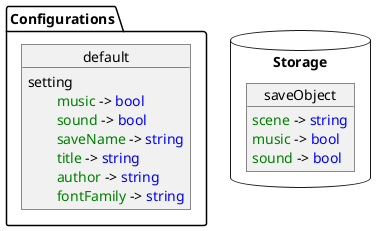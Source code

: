 @startuml

!define type(x) <color:blue>x</color>
!define attribute(x) <color:green>x</color>

package Configurations{
    object default {
        setting
            attribute(\tmusic) -> type(bool)
            attribute(\tsound) -> type(bool)
            attribute(\tsaveName) -> type(string)
            attribute(\ttitle) -> type(string)
            attribute(\tauthor) -> type(string)
            attribute(\tfontFamily) -> type(string)
    }
}

database Storage {
    object saveObject {
        attribute(scene) -> type(string)
        attribute(music) -> type(bool)
        attribute(sound) -> type(bool)
    }
}

@enduml